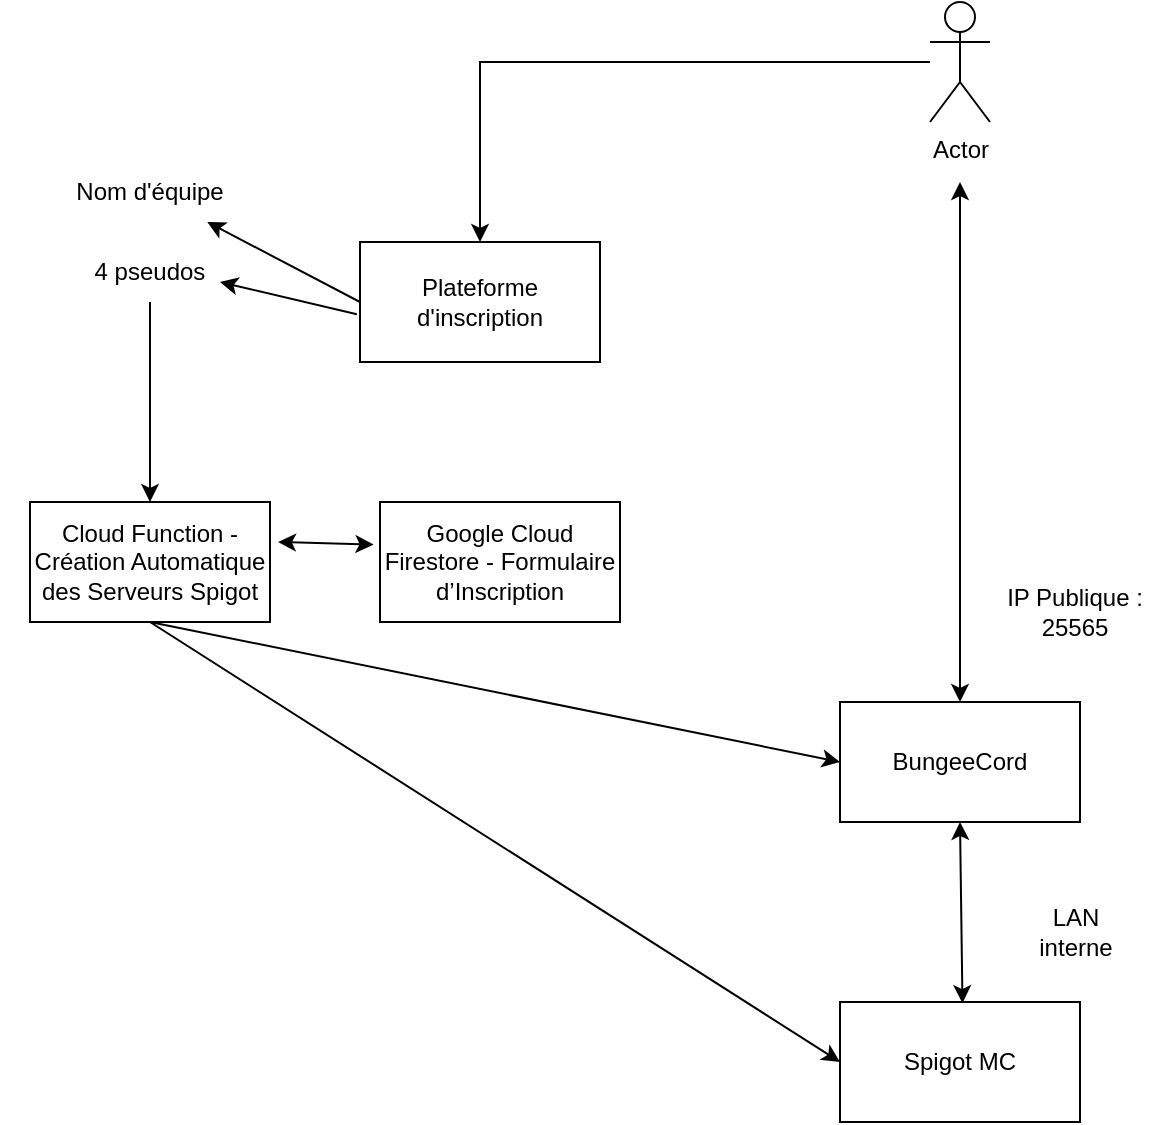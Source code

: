 <mxfile version="26.0.14">
  <diagram name="Page-1" id="AqT6qCxJ1d9z0POrikHO">
    <mxGraphModel dx="1167" dy="1722" grid="1" gridSize="10" guides="1" tooltips="1" connect="1" arrows="1" fold="1" page="1" pageScale="1" pageWidth="827" pageHeight="1169" math="0" shadow="0">
      <root>
        <mxCell id="0" />
        <mxCell id="1" parent="0" />
        <mxCell id="locsnDcdcDqJSgeWS6ol-1" value="&lt;div&gt;Plateforme&lt;/div&gt;&lt;div&gt;d&#39;inscription&lt;/div&gt;" style="rounded=0;whiteSpace=wrap;html=1;" vertex="1" parent="1">
          <mxGeometry x="370" y="90" width="120" height="60" as="geometry" />
        </mxCell>
        <mxCell id="locsnDcdcDqJSgeWS6ol-5" value="" style="edgeStyle=orthogonalEdgeStyle;rounded=0;orthogonalLoop=1;jettySize=auto;html=1;" edge="1" parent="1" source="locsnDcdcDqJSgeWS6ol-2" target="locsnDcdcDqJSgeWS6ol-1">
          <mxGeometry relative="1" as="geometry" />
        </mxCell>
        <mxCell id="locsnDcdcDqJSgeWS6ol-2" value="Actor" style="shape=umlActor;verticalLabelPosition=bottom;verticalAlign=top;html=1;outlineConnect=0;" vertex="1" parent="1">
          <mxGeometry x="655" y="-30" width="30" height="60" as="geometry" />
        </mxCell>
        <mxCell id="locsnDcdcDqJSgeWS6ol-6" value="Nom d&#39;équipe" style="text;html=1;align=center;verticalAlign=middle;whiteSpace=wrap;rounded=0;" vertex="1" parent="1">
          <mxGeometry x="190" y="50" width="150" height="30" as="geometry" />
        </mxCell>
        <mxCell id="locsnDcdcDqJSgeWS6ol-7" value="4 pseudos" style="text;html=1;align=center;verticalAlign=middle;whiteSpace=wrap;rounded=0;" vertex="1" parent="1">
          <mxGeometry x="235" y="90" width="60" height="30" as="geometry" />
        </mxCell>
        <mxCell id="locsnDcdcDqJSgeWS6ol-9" value="" style="endArrow=classic;html=1;rounded=0;exitX=-0.013;exitY=0.602;exitDx=0;exitDy=0;exitPerimeter=0;" edge="1" parent="1" source="locsnDcdcDqJSgeWS6ol-1">
          <mxGeometry width="50" height="50" relative="1" as="geometry">
            <mxPoint x="390" y="260" as="sourcePoint" />
            <mxPoint x="300" y="110" as="targetPoint" />
          </mxGeometry>
        </mxCell>
        <mxCell id="locsnDcdcDqJSgeWS6ol-10" value="" style="endArrow=classic;html=1;rounded=0;exitX=0;exitY=0.5;exitDx=0;exitDy=0;" edge="1" parent="1" source="locsnDcdcDqJSgeWS6ol-1" target="locsnDcdcDqJSgeWS6ol-6">
          <mxGeometry width="50" height="50" relative="1" as="geometry">
            <mxPoint x="160" y="230" as="sourcePoint" />
            <mxPoint x="210" y="180" as="targetPoint" />
          </mxGeometry>
        </mxCell>
        <mxCell id="locsnDcdcDqJSgeWS6ol-11" value="Cloud Function - Création Automatique des Serveurs Spigot" style="rounded=0;whiteSpace=wrap;html=1;" vertex="1" parent="1">
          <mxGeometry x="205" y="220" width="120" height="60" as="geometry" />
        </mxCell>
        <mxCell id="locsnDcdcDqJSgeWS6ol-12" value="" style="endArrow=classic;html=1;rounded=0;exitX=0.5;exitY=1;exitDx=0;exitDy=0;entryX=0.5;entryY=0;entryDx=0;entryDy=0;" edge="1" parent="1" source="locsnDcdcDqJSgeWS6ol-7" target="locsnDcdcDqJSgeWS6ol-11">
          <mxGeometry width="50" height="50" relative="1" as="geometry">
            <mxPoint x="100" y="270" as="sourcePoint" />
            <mxPoint x="150" y="220" as="targetPoint" />
          </mxGeometry>
        </mxCell>
        <mxCell id="locsnDcdcDqJSgeWS6ol-13" value="Google Cloud Firestore - Formulaire d’Inscription" style="rounded=0;whiteSpace=wrap;html=1;" vertex="1" parent="1">
          <mxGeometry x="380" y="220" width="120" height="60" as="geometry" />
        </mxCell>
        <mxCell id="locsnDcdcDqJSgeWS6ol-14" value="" style="endArrow=classic;startArrow=classic;html=1;rounded=0;entryX=-0.027;entryY=0.355;entryDx=0;entryDy=0;entryPerimeter=0;" edge="1" parent="1" target="locsnDcdcDqJSgeWS6ol-13">
          <mxGeometry width="50" height="50" relative="1" as="geometry">
            <mxPoint x="329" y="240" as="sourcePoint" />
            <mxPoint x="370" y="350" as="targetPoint" />
          </mxGeometry>
        </mxCell>
        <mxCell id="locsnDcdcDqJSgeWS6ol-15" value="&lt;div&gt;BungeeCord&lt;/div&gt;" style="rounded=0;whiteSpace=wrap;html=1;" vertex="1" parent="1">
          <mxGeometry x="610" y="320" width="120" height="60" as="geometry" />
        </mxCell>
        <mxCell id="locsnDcdcDqJSgeWS6ol-16" value="" style="endArrow=classic;html=1;rounded=0;exitX=0.5;exitY=1;exitDx=0;exitDy=0;entryX=0;entryY=0.5;entryDx=0;entryDy=0;" edge="1" parent="1" source="locsnDcdcDqJSgeWS6ol-11" target="locsnDcdcDqJSgeWS6ol-15">
          <mxGeometry width="50" height="50" relative="1" as="geometry">
            <mxPoint x="270" y="380" as="sourcePoint" />
            <mxPoint x="320" y="330" as="targetPoint" />
          </mxGeometry>
        </mxCell>
        <mxCell id="locsnDcdcDqJSgeWS6ol-17" value="" style="endArrow=classic;startArrow=classic;html=1;rounded=0;exitX=0.5;exitY=0;exitDx=0;exitDy=0;" edge="1" parent="1" source="locsnDcdcDqJSgeWS6ol-15">
          <mxGeometry width="50" height="50" relative="1" as="geometry">
            <mxPoint x="670" y="180" as="sourcePoint" />
            <mxPoint x="670" y="60" as="targetPoint" />
          </mxGeometry>
        </mxCell>
        <mxCell id="locsnDcdcDqJSgeWS6ol-18" value="IP Publique : 25565" style="text;html=1;align=center;verticalAlign=middle;whiteSpace=wrap;rounded=0;" vertex="1" parent="1">
          <mxGeometry x="685" y="250" width="85" height="50" as="geometry" />
        </mxCell>
        <mxCell id="locsnDcdcDqJSgeWS6ol-19" value="Spigot MC" style="rounded=0;whiteSpace=wrap;html=1;" vertex="1" parent="1">
          <mxGeometry x="610" y="470" width="120" height="60" as="geometry" />
        </mxCell>
        <mxCell id="locsnDcdcDqJSgeWS6ol-21" value="" style="endArrow=classic;html=1;rounded=0;exitX=0.5;exitY=1;exitDx=0;exitDy=0;entryX=0;entryY=0.5;entryDx=0;entryDy=0;" edge="1" parent="1" source="locsnDcdcDqJSgeWS6ol-11" target="locsnDcdcDqJSgeWS6ol-19">
          <mxGeometry width="50" height="50" relative="1" as="geometry">
            <mxPoint x="190" y="410" as="sourcePoint" />
            <mxPoint x="240" y="360" as="targetPoint" />
          </mxGeometry>
        </mxCell>
        <mxCell id="locsnDcdcDqJSgeWS6ol-22" value="" style="endArrow=classic;startArrow=classic;html=1;rounded=0;entryX=0.5;entryY=1;entryDx=0;entryDy=0;exitX=0.602;exitY=-0.007;exitDx=0;exitDy=0;exitPerimeter=0;" edge="1" parent="1" target="locsnDcdcDqJSgeWS6ol-15">
          <mxGeometry width="50" height="50" relative="1" as="geometry">
            <mxPoint x="671.24" y="470.58" as="sourcePoint" />
            <mxPoint x="667.16" y="380.88" as="targetPoint" />
          </mxGeometry>
        </mxCell>
        <mxCell id="locsnDcdcDqJSgeWS6ol-23" value="LAN interne" style="text;html=1;align=center;verticalAlign=middle;whiteSpace=wrap;rounded=0;" vertex="1" parent="1">
          <mxGeometry x="697.5" y="420" width="60" height="30" as="geometry" />
        </mxCell>
      </root>
    </mxGraphModel>
  </diagram>
</mxfile>
